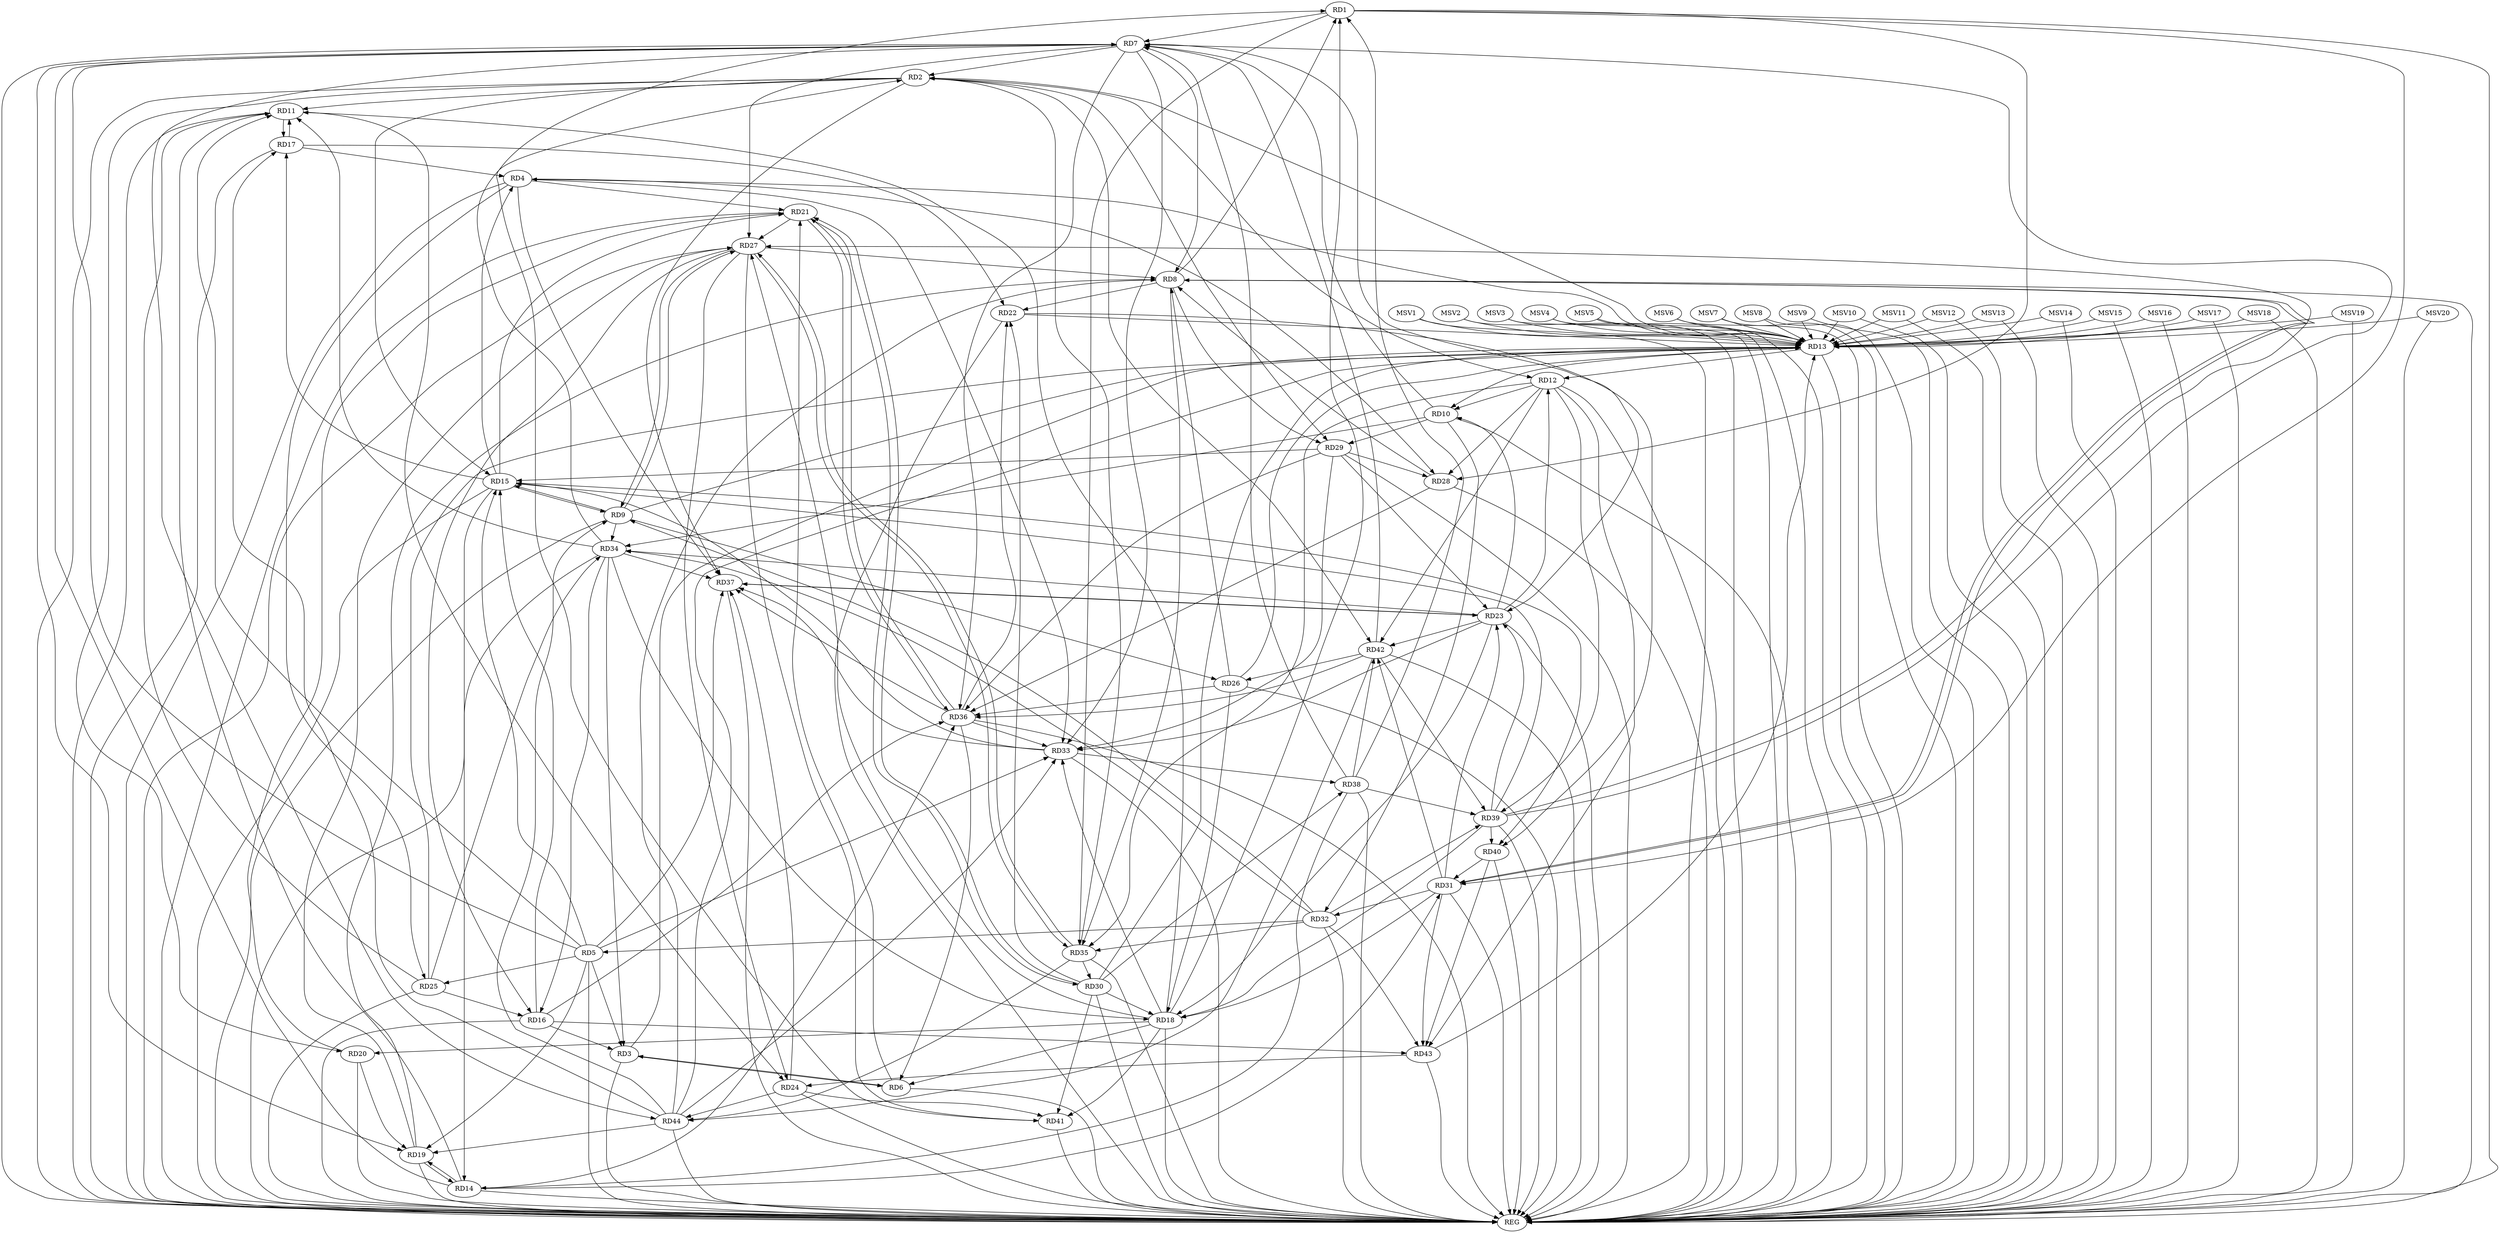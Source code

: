 strict digraph G {
  RD1 [ label="RD1" ];
  RD2 [ label="RD2" ];
  RD3 [ label="RD3" ];
  RD4 [ label="RD4" ];
  RD5 [ label="RD5" ];
  RD6 [ label="RD6" ];
  RD7 [ label="RD7" ];
  RD8 [ label="RD8" ];
  RD9 [ label="RD9" ];
  RD10 [ label="RD10" ];
  RD11 [ label="RD11" ];
  RD12 [ label="RD12" ];
  RD13 [ label="RD13" ];
  RD14 [ label="RD14" ];
  RD15 [ label="RD15" ];
  RD16 [ label="RD16" ];
  RD17 [ label="RD17" ];
  RD18 [ label="RD18" ];
  RD19 [ label="RD19" ];
  RD20 [ label="RD20" ];
  RD21 [ label="RD21" ];
  RD22 [ label="RD22" ];
  RD23 [ label="RD23" ];
  RD24 [ label="RD24" ];
  RD25 [ label="RD25" ];
  RD26 [ label="RD26" ];
  RD27 [ label="RD27" ];
  RD28 [ label="RD28" ];
  RD29 [ label="RD29" ];
  RD30 [ label="RD30" ];
  RD31 [ label="RD31" ];
  RD32 [ label="RD32" ];
  RD33 [ label="RD33" ];
  RD34 [ label="RD34" ];
  RD35 [ label="RD35" ];
  RD36 [ label="RD36" ];
  RD37 [ label="RD37" ];
  RD38 [ label="RD38" ];
  RD39 [ label="RD39" ];
  RD40 [ label="RD40" ];
  RD41 [ label="RD41" ];
  RD42 [ label="RD42" ];
  RD43 [ label="RD43" ];
  RD44 [ label="RD44" ];
  REG [ label="REG" ];
  MSV1 [ label="MSV1" ];
  MSV2 [ label="MSV2" ];
  MSV3 [ label="MSV3" ];
  MSV4 [ label="MSV4" ];
  MSV5 [ label="MSV5" ];
  MSV6 [ label="MSV6" ];
  MSV7 [ label="MSV7" ];
  MSV8 [ label="MSV8" ];
  MSV9 [ label="MSV9" ];
  MSV10 [ label="MSV10" ];
  MSV11 [ label="MSV11" ];
  MSV12 [ label="MSV12" ];
  MSV13 [ label="MSV13" ];
  MSV14 [ label="MSV14" ];
  MSV15 [ label="MSV15" ];
  MSV16 [ label="MSV16" ];
  MSV17 [ label="MSV17" ];
  MSV18 [ label="MSV18" ];
  MSV19 [ label="MSV19" ];
  MSV20 [ label="MSV20" ];
  RD1 -> RD7;
  RD8 -> RD1;
  RD18 -> RD1;
  RD1 -> RD28;
  RD1 -> RD31;
  RD1 -> RD35;
  RD38 -> RD1;
  RD41 -> RD1;
  RD7 -> RD2;
  RD2 -> RD11;
  RD2 -> RD12;
  RD13 -> RD2;
  RD2 -> RD15;
  RD2 -> RD20;
  RD2 -> RD29;
  RD34 -> RD2;
  RD35 -> RD2;
  RD2 -> RD37;
  RD2 -> RD42;
  RD5 -> RD3;
  RD3 -> RD6;
  RD6 -> RD3;
  RD3 -> RD13;
  RD16 -> RD3;
  RD34 -> RD3;
  RD13 -> RD4;
  RD15 -> RD4;
  RD17 -> RD4;
  RD4 -> RD21;
  RD4 -> RD25;
  RD4 -> RD28;
  RD4 -> RD33;
  RD4 -> RD37;
  RD5 -> RD7;
  RD5 -> RD11;
  RD5 -> RD15;
  RD5 -> RD19;
  RD5 -> RD25;
  RD32 -> RD5;
  RD5 -> RD33;
  RD5 -> RD37;
  RD18 -> RD6;
  RD6 -> RD21;
  RD36 -> RD6;
  RD7 -> RD8;
  RD10 -> RD7;
  RD14 -> RD7;
  RD7 -> RD19;
  RD7 -> RD23;
  RD7 -> RD27;
  RD7 -> RD33;
  RD7 -> RD36;
  RD38 -> RD7;
  RD39 -> RD7;
  RD42 -> RD7;
  RD7 -> RD44;
  RD19 -> RD8;
  RD8 -> RD22;
  RD26 -> RD8;
  RD27 -> RD8;
  RD28 -> RD8;
  RD8 -> RD29;
  RD8 -> RD31;
  RD31 -> RD8;
  RD8 -> RD35;
  RD44 -> RD8;
  RD9 -> RD13;
  RD9 -> RD15;
  RD15 -> RD9;
  RD9 -> RD26;
  RD9 -> RD27;
  RD27 -> RD9;
  RD32 -> RD9;
  RD9 -> RD34;
  RD44 -> RD9;
  RD12 -> RD10;
  RD13 -> RD10;
  RD23 -> RD10;
  RD10 -> RD29;
  RD10 -> RD32;
  RD10 -> RD34;
  RD14 -> RD11;
  RD11 -> RD17;
  RD17 -> RD11;
  RD18 -> RD11;
  RD11 -> RD24;
  RD25 -> RD11;
  RD34 -> RD11;
  RD13 -> RD12;
  RD23 -> RD12;
  RD12 -> RD28;
  RD12 -> RD35;
  RD12 -> RD39;
  RD12 -> RD42;
  RD12 -> RD43;
  RD22 -> RD13;
  RD25 -> RD13;
  RD26 -> RD13;
  RD30 -> RD13;
  RD43 -> RD13;
  RD44 -> RD13;
  RD15 -> RD14;
  RD14 -> RD19;
  RD19 -> RD14;
  RD14 -> RD31;
  RD14 -> RD36;
  RD38 -> RD14;
  RD16 -> RD15;
  RD15 -> RD17;
  RD15 -> RD21;
  RD29 -> RD15;
  RD33 -> RD15;
  RD39 -> RD15;
  RD15 -> RD40;
  RD25 -> RD16;
  RD27 -> RD16;
  RD34 -> RD16;
  RD16 -> RD36;
  RD16 -> RD43;
  RD17 -> RD22;
  RD44 -> RD17;
  RD18 -> RD20;
  RD23 -> RD18;
  RD26 -> RD18;
  RD18 -> RD27;
  RD30 -> RD18;
  RD31 -> RD18;
  RD18 -> RD33;
  RD34 -> RD18;
  RD39 -> RD18;
  RD18 -> RD41;
  RD20 -> RD19;
  RD19 -> RD27;
  RD44 -> RD19;
  RD20 -> RD21;
  RD21 -> RD27;
  RD21 -> RD30;
  RD30 -> RD21;
  RD21 -> RD36;
  RD36 -> RD21;
  RD30 -> RD22;
  RD36 -> RD22;
  RD22 -> RD40;
  RD29 -> RD23;
  RD31 -> RD23;
  RD23 -> RD33;
  RD23 -> RD34;
  RD23 -> RD37;
  RD37 -> RD23;
  RD39 -> RD23;
  RD23 -> RD42;
  RD27 -> RD24;
  RD24 -> RD37;
  RD24 -> RD41;
  RD43 -> RD24;
  RD24 -> RD44;
  RD25 -> RD34;
  RD26 -> RD36;
  RD42 -> RD26;
  RD27 -> RD35;
  RD35 -> RD27;
  RD39 -> RD27;
  RD27 -> RD41;
  RD29 -> RD28;
  RD28 -> RD36;
  RD29 -> RD33;
  RD29 -> RD36;
  RD35 -> RD30;
  RD30 -> RD38;
  RD30 -> RD41;
  RD31 -> RD32;
  RD40 -> RD31;
  RD31 -> RD42;
  RD31 -> RD43;
  RD32 -> RD34;
  RD32 -> RD35;
  RD32 -> RD39;
  RD32 -> RD43;
  RD36 -> RD33;
  RD33 -> RD37;
  RD33 -> RD38;
  RD44 -> RD33;
  RD34 -> RD37;
  RD35 -> RD44;
  RD36 -> RD37;
  RD42 -> RD36;
  RD38 -> RD39;
  RD38 -> RD42;
  RD39 -> RD40;
  RD42 -> RD39;
  RD40 -> RD43;
  RD42 -> RD44;
  RD1 -> REG;
  RD2 -> REG;
  RD3 -> REG;
  RD4 -> REG;
  RD5 -> REG;
  RD6 -> REG;
  RD7 -> REG;
  RD8 -> REG;
  RD9 -> REG;
  RD10 -> REG;
  RD11 -> REG;
  RD12 -> REG;
  RD13 -> REG;
  RD14 -> REG;
  RD15 -> REG;
  RD16 -> REG;
  RD17 -> REG;
  RD18 -> REG;
  RD19 -> REG;
  RD20 -> REG;
  RD21 -> REG;
  RD22 -> REG;
  RD23 -> REG;
  RD24 -> REG;
  RD25 -> REG;
  RD26 -> REG;
  RD27 -> REG;
  RD28 -> REG;
  RD29 -> REG;
  RD30 -> REG;
  RD31 -> REG;
  RD32 -> REG;
  RD33 -> REG;
  RD34 -> REG;
  RD35 -> REG;
  RD36 -> REG;
  RD37 -> REG;
  RD38 -> REG;
  RD39 -> REG;
  RD40 -> REG;
  RD41 -> REG;
  RD42 -> REG;
  RD43 -> REG;
  RD44 -> REG;
  MSV1 -> RD13;
  MSV2 -> RD13;
  MSV3 -> RD13;
  MSV1 -> REG;
  MSV2 -> REG;
  MSV3 -> REG;
  MSV4 -> RD13;
  MSV4 -> REG;
  MSV5 -> RD13;
  MSV6 -> RD13;
  MSV7 -> RD13;
  MSV8 -> RD13;
  MSV5 -> REG;
  MSV6 -> REG;
  MSV7 -> REG;
  MSV8 -> REG;
  MSV9 -> RD13;
  MSV10 -> RD13;
  MSV9 -> REG;
  MSV10 -> REG;
  MSV11 -> RD13;
  MSV12 -> RD13;
  MSV11 -> REG;
  MSV12 -> REG;
  MSV13 -> RD13;
  MSV13 -> REG;
  MSV14 -> RD13;
  MSV15 -> RD13;
  MSV16 -> RD13;
  MSV14 -> REG;
  MSV15 -> REG;
  MSV16 -> REG;
  MSV17 -> RD13;
  MSV18 -> RD13;
  MSV19 -> RD13;
  MSV17 -> REG;
  MSV18 -> REG;
  MSV19 -> REG;
  MSV20 -> RD13;
  MSV20 -> REG;
}
